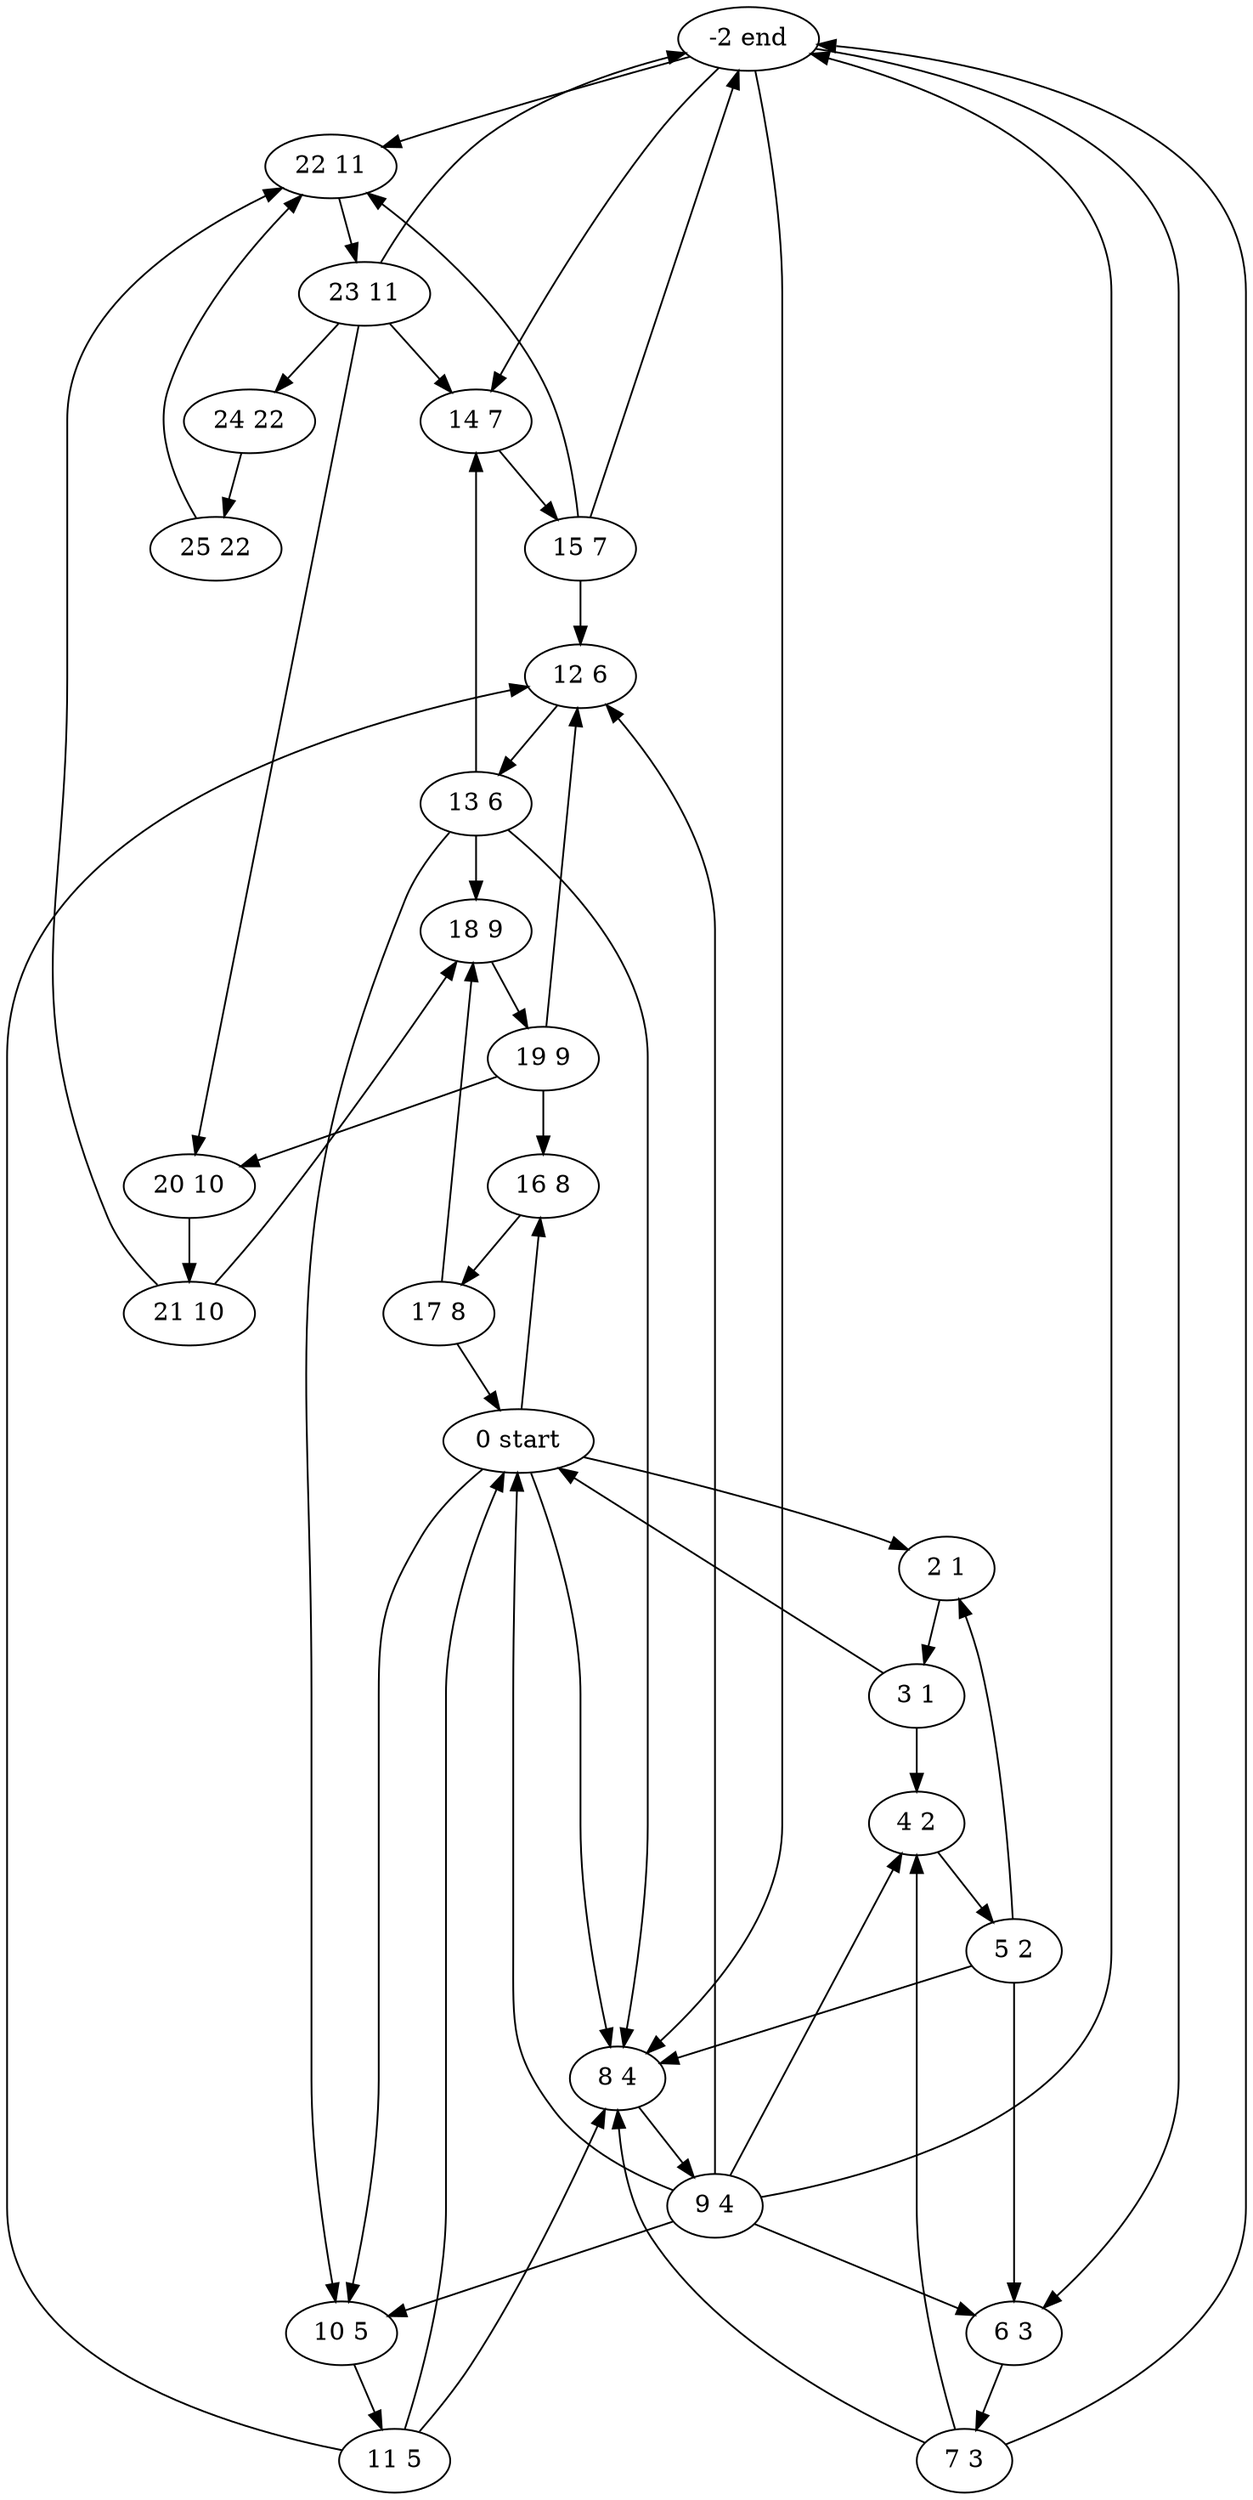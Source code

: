 digraph 3 {
	"-2 end";
	"25 22";
	"24 22";
	"23 11";
	"22 11";
	"21 10";
	"20 10";
	"19 9";
	"18 9";
	"17 8";
	"16 8";
	"15 7";
	"14 7";
	"13 6";
	"12 6";
	"11 5";
	"10 5";
	"9 4";
	"8 4";
	"7 3";
	"6 3";
	"5 2";
	"4 2";
	"3 1";
	"2 1";
	"0 start";
	"7 3" -> "-2 end";
	"9 4" -> "-2 end";
	"15 7" -> "-2 end";
	"23 11" -> "-2 end";
	"24 22" -> "25 22";
	"23 11" -> "24 22";
	"22 11" -> "23 11";
	"15 7" -> "22 11";
	"21 10" -> "22 11";
	"25 22" -> "22 11";
	"-2 end" -> "22 11";
	"20 10" -> "21 10";
	"19 9" -> "20 10";
	"23 11" -> "20 10";
	"18 9" -> "19 9";
	"13 6" -> "18 9";
	"17 8" -> "18 9";
	"21 10" -> "18 9";
	"16 8" -> "17 8";
	"0 start" -> "16 8";
	"19 9" -> "16 8";
	"14 7" -> "15 7";
	"13 6" -> "14 7";
	"23 11" -> "14 7";
	"-2 end" -> "14 7";
	"12 6" -> "13 6";
	"9 4" -> "12 6";
	"11 5" -> "12 6";
	"19 9" -> "12 6";
	"15 7" -> "12 6";
	"10 5" -> "11 5";
	"0 start" -> "10 5";
	"9 4" -> "10 5";
	"13 6" -> "10 5";
	"8 4" -> "9 4";
	"0 start" -> "8 4";
	"5 2" -> "8 4";
	"7 3" -> "8 4";
	"13 6" -> "8 4";
	"11 5" -> "8 4";
	"-2 end" -> "8 4";
	"6 3" -> "7 3";
	"5 2" -> "6 3";
	"9 4" -> "6 3";
	"-2 end" -> "6 3";
	"4 2" -> "5 2";
	"3 1" -> "4 2";
	"9 4" -> "4 2";
	"7 3" -> "4 2";
	"2 1" -> "3 1";
	"0 start" -> "2 1";
	"5 2" -> "2 1";
	"17 8" -> "0 start";
	"11 5" -> "0 start";
	"9 4" -> "0 start";
	"3 1" -> "0 start";
	}
